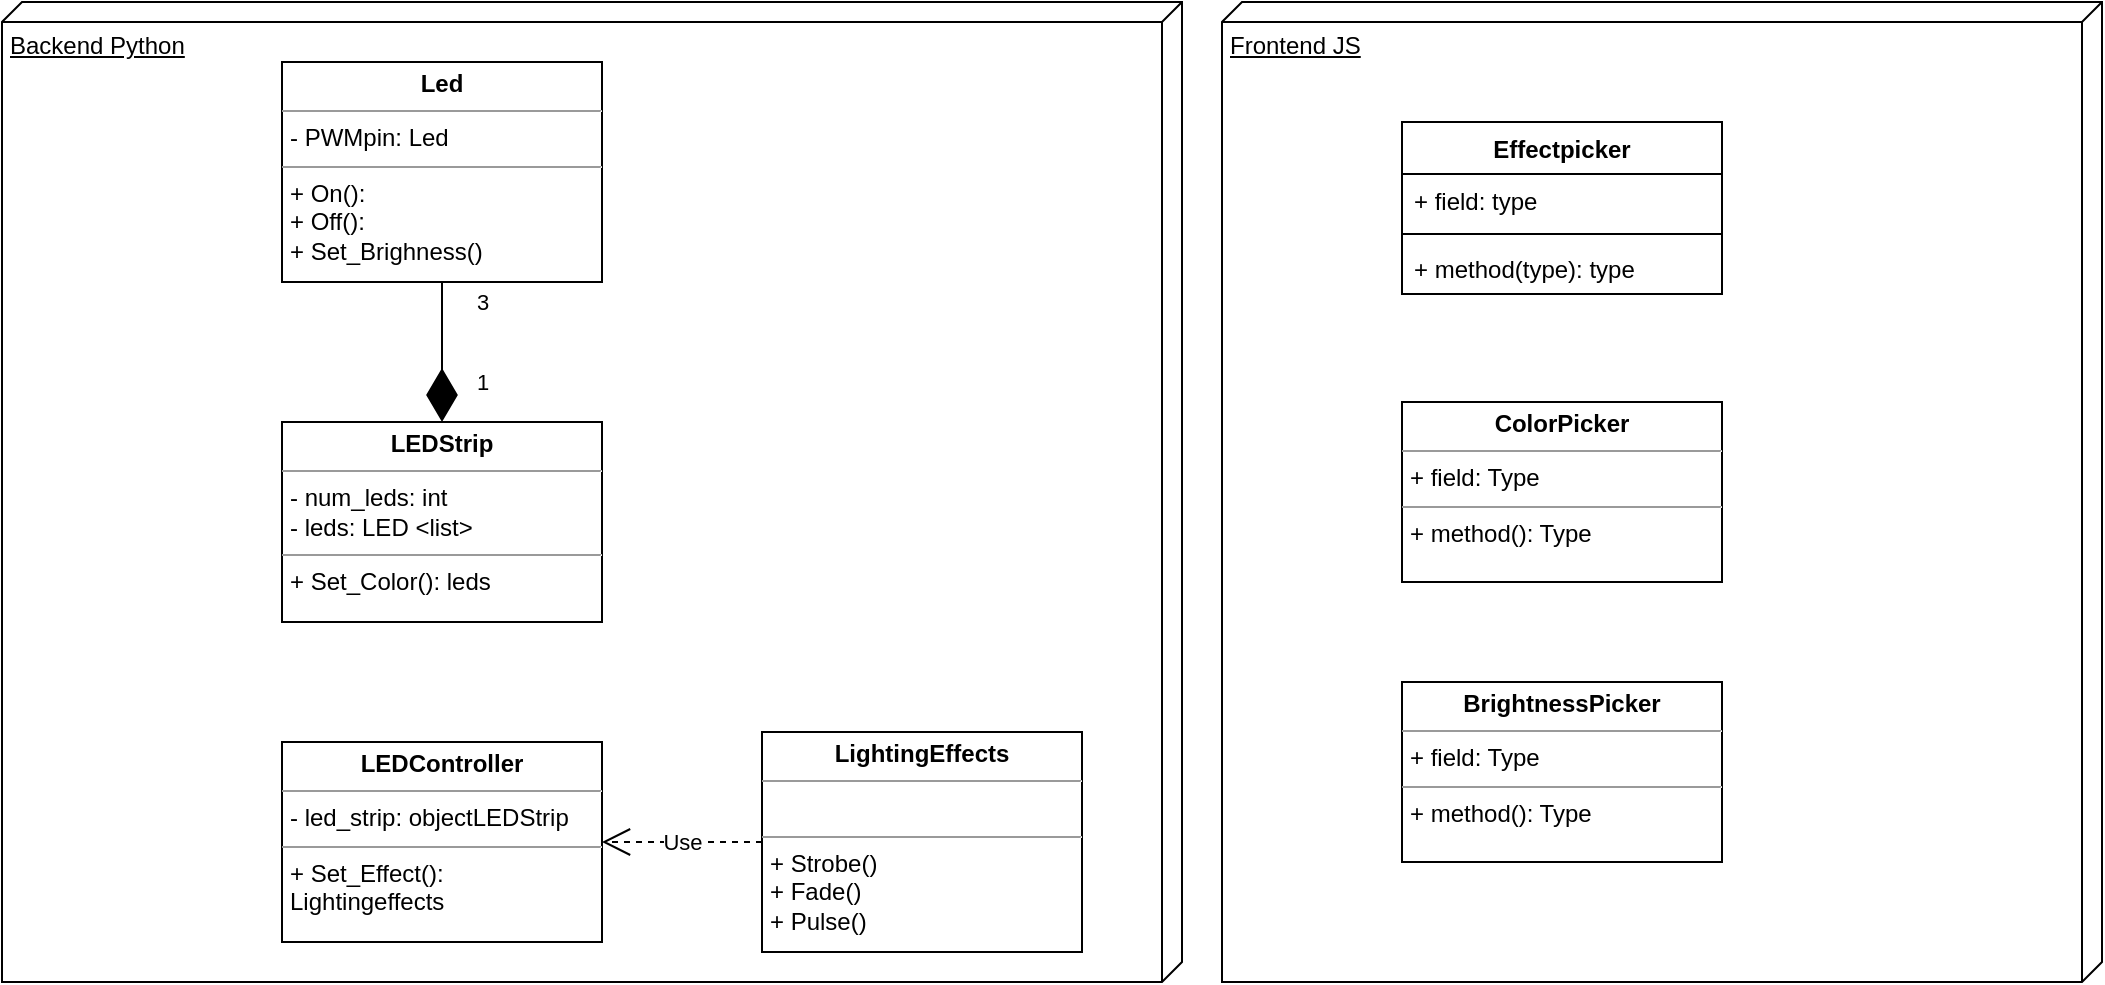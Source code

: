 <mxfile version="21.0.6" type="github"><diagram name="Page-1" id="7BwSued-1_67GHoV4uQD"><mxGraphModel dx="2284" dy="764" grid="1" gridSize="10" guides="1" tooltips="1" connect="1" arrows="1" fold="1" page="1" pageScale="1" pageWidth="850" pageHeight="1100" math="0" shadow="0"><root><mxCell id="0"/><mxCell id="1" parent="0"/><mxCell id="ToB2sX0DJLOh8DXCZbh_-23" value="Frontend JS" style="verticalAlign=top;align=left;spacingTop=8;spacingLeft=2;spacingRight=12;shape=cube;size=10;direction=south;fontStyle=4;html=1;whiteSpace=wrap;" vertex="1" parent="1"><mxGeometry x="500" y="60" width="440" height="490" as="geometry"/></mxCell><mxCell id="ToB2sX0DJLOh8DXCZbh_-22" value="Backend Python" style="verticalAlign=top;align=left;spacingTop=8;spacingLeft=2;spacingRight=12;shape=cube;size=10;direction=south;fontStyle=4;html=1;whiteSpace=wrap;" vertex="1" parent="1"><mxGeometry x="-110" y="60" width="590" height="490" as="geometry"/></mxCell><mxCell id="ToB2sX0DJLOh8DXCZbh_-2" value="&lt;p style=&quot;margin:0px;margin-top:4px;text-align:center;&quot;&gt;&lt;b&gt;Led&lt;/b&gt;&lt;/p&gt;&lt;hr size=&quot;1&quot;&gt;&lt;p style=&quot;margin:0px;margin-left:4px;&quot;&gt;- PWMpin: Led&lt;br&gt;&lt;/p&gt;&lt;hr size=&quot;1&quot;&gt;&lt;p style=&quot;margin:0px;margin-left:4px;&quot;&gt;+ On(): &lt;br&gt;&lt;/p&gt;&lt;p style=&quot;margin:0px;margin-left:4px;&quot;&gt;+ Off():&lt;/p&gt;&lt;p style=&quot;margin:0px;margin-left:4px;&quot;&gt;+ Set_Brighness()&lt;br&gt;&lt;/p&gt;" style="verticalAlign=top;align=left;overflow=fill;fontSize=12;fontFamily=Helvetica;html=1;whiteSpace=wrap;" vertex="1" parent="1"><mxGeometry x="30" y="90" width="160" height="110" as="geometry"/></mxCell><mxCell id="ToB2sX0DJLOh8DXCZbh_-3" value="&lt;p style=&quot;margin:0px;margin-top:4px;text-align:center;&quot;&gt;&lt;b&gt;LEDStrip&lt;/b&gt;&lt;/p&gt;&lt;hr size=&quot;1&quot;&gt;&lt;p style=&quot;margin:0px;margin-left:4px;&quot;&gt;- num_leds: int&lt;/p&gt;&lt;p style=&quot;margin:0px;margin-left:4px;&quot;&gt;- leds: LED &amp;lt;list&amp;gt;&lt;br&gt;&lt;/p&gt;&lt;hr size=&quot;1&quot;&gt;&lt;p style=&quot;margin:0px;margin-left:4px;&quot;&gt;+ Set_Color(): leds&lt;br&gt;&lt;/p&gt;" style="verticalAlign=top;align=left;overflow=fill;fontSize=12;fontFamily=Helvetica;html=1;whiteSpace=wrap;" vertex="1" parent="1"><mxGeometry x="30" y="270" width="160" height="100" as="geometry"/></mxCell><mxCell id="ToB2sX0DJLOh8DXCZbh_-4" value="&lt;p style=&quot;margin:0px;margin-top:4px;text-align:center;&quot;&gt;&lt;b&gt;LEDController&lt;/b&gt;&lt;/p&gt;&lt;hr size=&quot;1&quot;&gt;&lt;p style=&quot;margin:0px;margin-left:4px;&quot;&gt;- led_strip: objectLEDStrip&lt;br&gt;&lt;/p&gt;&lt;hr size=&quot;1&quot;&gt;&lt;p style=&quot;margin:0px;margin-left:4px;&quot;&gt;+ Set_Effect(): Lightingeffects&lt;/p&gt;&lt;p style=&quot;margin:0px;margin-left:4px;&quot;&gt;&lt;br&gt;&lt;/p&gt;" style="verticalAlign=top;align=left;overflow=fill;fontSize=12;fontFamily=Helvetica;html=1;whiteSpace=wrap;" vertex="1" parent="1"><mxGeometry x="30" y="430" width="160" height="100" as="geometry"/></mxCell><mxCell id="ToB2sX0DJLOh8DXCZbh_-5" value="&lt;p style=&quot;margin:0px;margin-top:4px;text-align:center;&quot;&gt;&lt;b&gt;LightingEffects&lt;/b&gt;&lt;/p&gt;&lt;hr size=&quot;1&quot;&gt;&lt;p style=&quot;margin:0px;margin-left:4px;&quot;&gt;&lt;br&gt;&lt;/p&gt;&lt;hr size=&quot;1&quot;&gt;&lt;p style=&quot;margin:0px;margin-left:4px;&quot;&gt;+ Strobe()&lt;/p&gt;&lt;p style=&quot;margin:0px;margin-left:4px;&quot;&gt;+ Fade()&lt;/p&gt;&lt;p style=&quot;margin:0px;margin-left:4px;&quot;&gt;+ Pulse()&lt;br&gt;&lt;/p&gt;" style="verticalAlign=top;align=left;overflow=fill;fontSize=12;fontFamily=Helvetica;html=1;whiteSpace=wrap;" vertex="1" parent="1"><mxGeometry x="270" y="425" width="160" height="110" as="geometry"/></mxCell><mxCell id="ToB2sX0DJLOh8DXCZbh_-7" value="&lt;div&gt;3&lt;/div&gt;&lt;div&gt;&lt;br&gt;&lt;/div&gt;&lt;div&gt;&lt;br&gt;&lt;/div&gt;&lt;div&gt;1&lt;br&gt;&lt;/div&gt;" style="endArrow=diamondThin;endFill=1;endSize=24;html=1;rounded=0;entryX=0.5;entryY=0;entryDx=0;entryDy=0;exitX=0.5;exitY=1;exitDx=0;exitDy=0;" edge="1" parent="1" source="ToB2sX0DJLOh8DXCZbh_-2" target="ToB2sX0DJLOh8DXCZbh_-3"><mxGeometry x="-0.143" y="20" width="160" relative="1" as="geometry"><mxPoint x="260" y="230" as="sourcePoint"/><mxPoint x="370" y="360" as="targetPoint"/><mxPoint as="offset"/></mxGeometry></mxCell><mxCell id="ToB2sX0DJLOh8DXCZbh_-16" value="Use" style="endArrow=open;endSize=12;dashed=1;html=1;rounded=0;exitX=0;exitY=0.5;exitDx=0;exitDy=0;entryX=1;entryY=0.5;entryDx=0;entryDy=0;" edge="1" parent="1" source="ToB2sX0DJLOh8DXCZbh_-5" target="ToB2sX0DJLOh8DXCZbh_-4"><mxGeometry width="160" relative="1" as="geometry"><mxPoint x="510" y="450" as="sourcePoint"/><mxPoint x="670" y="450" as="targetPoint"/></mxGeometry></mxCell><mxCell id="ToB2sX0DJLOh8DXCZbh_-17" value="Effectpicker" style="swimlane;fontStyle=1;align=center;verticalAlign=top;childLayout=stackLayout;horizontal=1;startSize=26;horizontalStack=0;resizeParent=1;resizeParentMax=0;resizeLast=0;collapsible=1;marginBottom=0;whiteSpace=wrap;html=1;" vertex="1" parent="1"><mxGeometry x="590" y="120" width="160" height="86" as="geometry"><mxRectangle x="540" y="70" width="110" height="30" as="alternateBounds"/></mxGeometry></mxCell><mxCell id="ToB2sX0DJLOh8DXCZbh_-18" value="+ field: type" style="text;strokeColor=none;fillColor=none;align=left;verticalAlign=top;spacingLeft=4;spacingRight=4;overflow=hidden;rotatable=0;points=[[0,0.5],[1,0.5]];portConstraint=eastwest;whiteSpace=wrap;html=1;" vertex="1" parent="ToB2sX0DJLOh8DXCZbh_-17"><mxGeometry y="26" width="160" height="26" as="geometry"/></mxCell><mxCell id="ToB2sX0DJLOh8DXCZbh_-19" value="" style="line;strokeWidth=1;fillColor=none;align=left;verticalAlign=middle;spacingTop=-1;spacingLeft=3;spacingRight=3;rotatable=0;labelPosition=right;points=[];portConstraint=eastwest;strokeColor=inherit;" vertex="1" parent="ToB2sX0DJLOh8DXCZbh_-17"><mxGeometry y="52" width="160" height="8" as="geometry"/></mxCell><mxCell id="ToB2sX0DJLOh8DXCZbh_-20" value="+ method(type): type" style="text;strokeColor=none;fillColor=none;align=left;verticalAlign=top;spacingLeft=4;spacingRight=4;overflow=hidden;rotatable=0;points=[[0,0.5],[1,0.5]];portConstraint=eastwest;whiteSpace=wrap;html=1;" vertex="1" parent="ToB2sX0DJLOh8DXCZbh_-17"><mxGeometry y="60" width="160" height="26" as="geometry"/></mxCell><mxCell id="ToB2sX0DJLOh8DXCZbh_-21" value="&lt;p style=&quot;margin:0px;margin-top:4px;text-align:center;&quot;&gt;&lt;b&gt;ColorPicker&lt;/b&gt;&lt;/p&gt;&lt;hr size=&quot;1&quot;&gt;&lt;p style=&quot;margin:0px;margin-left:4px;&quot;&gt;+ field: Type&lt;/p&gt;&lt;hr size=&quot;1&quot;&gt;&lt;p style=&quot;margin:0px;margin-left:4px;&quot;&gt;+ method(): Type&lt;/p&gt;" style="verticalAlign=top;align=left;overflow=fill;fontSize=12;fontFamily=Helvetica;html=1;whiteSpace=wrap;" vertex="1" parent="1"><mxGeometry x="590" y="260" width="160" height="90" as="geometry"/></mxCell><mxCell id="ToB2sX0DJLOh8DXCZbh_-25" value="&lt;p style=&quot;margin:0px;margin-top:4px;text-align:center;&quot;&gt;&lt;b&gt;BrightnessPicker&lt;/b&gt;&lt;/p&gt;&lt;hr size=&quot;1&quot;&gt;&lt;p style=&quot;margin:0px;margin-left:4px;&quot;&gt;+ field: Type&lt;/p&gt;&lt;hr size=&quot;1&quot;&gt;&lt;p style=&quot;margin:0px;margin-left:4px;&quot;&gt;+ method(): Type&lt;/p&gt;" style="verticalAlign=top;align=left;overflow=fill;fontSize=12;fontFamily=Helvetica;html=1;whiteSpace=wrap;" vertex="1" parent="1"><mxGeometry x="590" y="400" width="160" height="90" as="geometry"/></mxCell></root></mxGraphModel></diagram></mxfile>